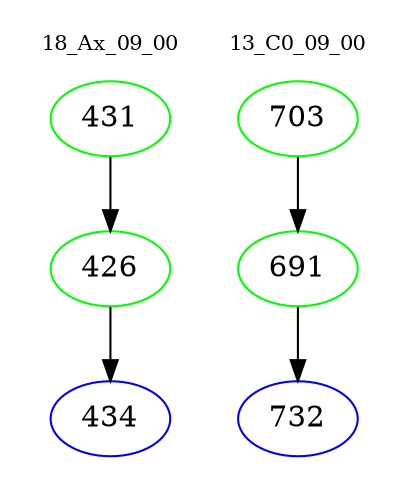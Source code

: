digraph{
subgraph cluster_0 {
color = white
label = "18_Ax_09_00";
fontsize=10;
T0_431 [label="431", color="green"]
T0_431 -> T0_426 [color="black"]
T0_426 [label="426", color="green"]
T0_426 -> T0_434 [color="black"]
T0_434 [label="434", color="blue"]
}
subgraph cluster_1 {
color = white
label = "13_C0_09_00";
fontsize=10;
T1_703 [label="703", color="green"]
T1_703 -> T1_691 [color="black"]
T1_691 [label="691", color="green"]
T1_691 -> T1_732 [color="black"]
T1_732 [label="732", color="blue"]
}
}
